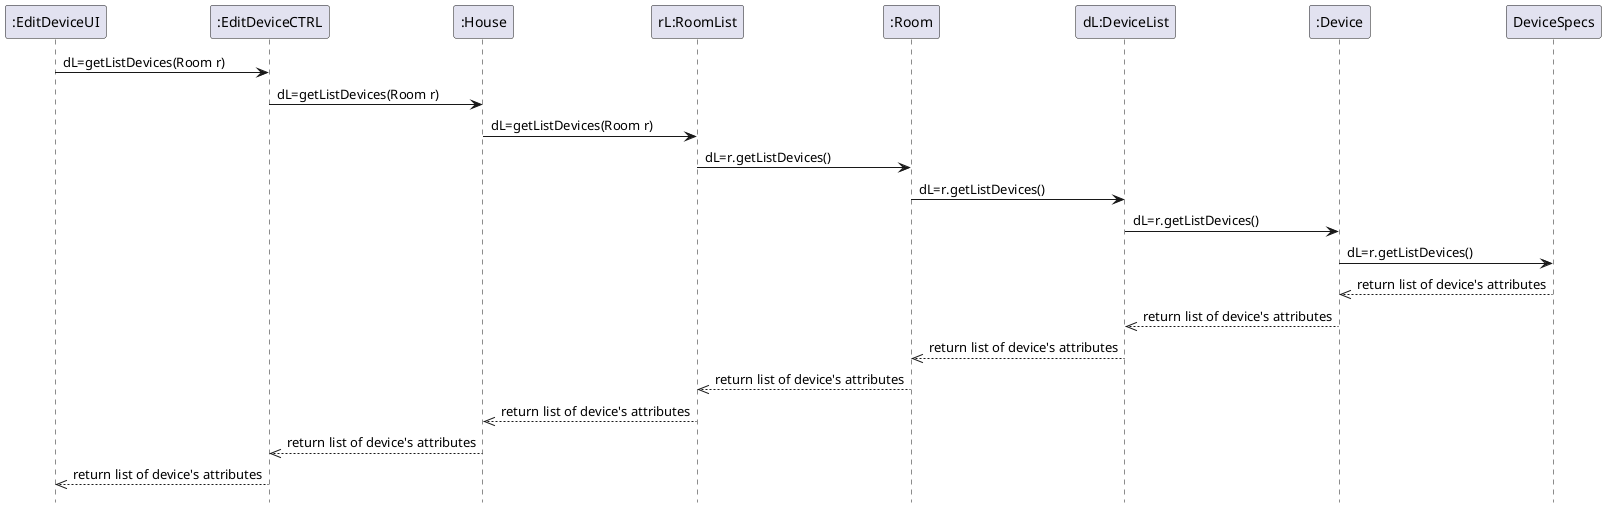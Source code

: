 @startuml
hidefootbox

":EditDeviceUI" -> ":EditDeviceCTRL": dL=getListDevices(Room r)
":EditDeviceCTRL" -> ":House": dL=getListDevices(Room r)
":House" -> "rL:RoomList": dL=getListDevices(Room r)
"rL:RoomList" -> ":Room": dL=r.getListDevices()
":Room" -> "dL:DeviceList": dL=r.getListDevices()
"dL:DeviceList" -> ":Device": dL=r.getListDevices()
":Device" -> "DeviceSpecs": dL=r.getListDevices()

"DeviceSpecs" -->> ":Device": return list of device's attributes
":Device" -->>  "dL:DeviceList":return list of device's attributes
"dL:DeviceList" -->> ":Room":return list of device's attributes
":Room" -->> "rL:RoomList":return list of device's attributes
"rL:RoomList" -->> ":House":return list of device's attributes
":House" -->> ":EditDeviceCTRL":return list of device's attributes
":EditDeviceCTRL" -->> ":EditDeviceUI":return list of device's attributes

@enduml